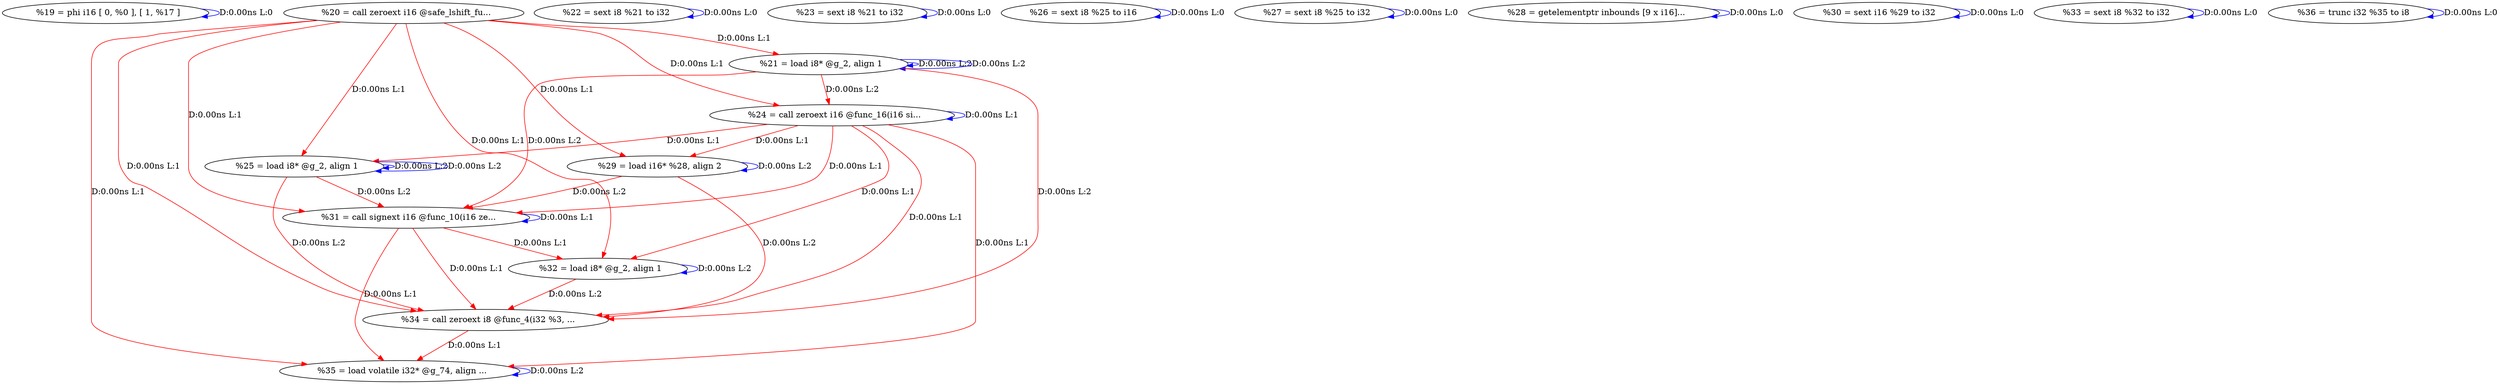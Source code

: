 digraph {
Node0x3c3d150[label="  %19 = phi i16 [ 0, %0 ], [ 1, %17 ]"];
Node0x3c3d150 -> Node0x3c3d150[label="D:0.00ns L:0",color=blue];
Node0x3c3d310[label="  %21 = load i8* @g_2, align 1"];
Node0x3c3d230[label="  %20 = call zeroext i16 @safe_lshift_fu..."];
Node0x3c3d230 -> Node0x3c3d310[label="D:0.00ns L:1",color=red];
Node0x3c3d5b0[label="  %24 = call zeroext i16 @func_16(i16 si..."];
Node0x3c3d230 -> Node0x3c3d5b0[label="D:0.00ns L:1",color=red];
Node0x3c3d690[label="  %25 = load i8* @g_2, align 1"];
Node0x3c3d230 -> Node0x3c3d690[label="D:0.00ns L:1",color=red];
Node0x3c3da10[label="  %29 = load i16* %28, align 2"];
Node0x3c3d230 -> Node0x3c3da10[label="D:0.00ns L:1",color=red];
Node0x3c3dbd0[label="  %31 = call signext i16 @func_10(i16 ze..."];
Node0x3c3d230 -> Node0x3c3dbd0[label="D:0.00ns L:1",color=red];
Node0x3c3dcb0[label="  %32 = load i8* @g_2, align 1"];
Node0x3c3d230 -> Node0x3c3dcb0[label="D:0.00ns L:1",color=red];
Node0x3c3de70[label="  %34 = call zeroext i8 @func_4(i32 %3, ..."];
Node0x3c3d230 -> Node0x3c3de70[label="D:0.00ns L:1",color=red];
Node0x3c3df50[label="  %35 = load volatile i32* @g_74, align ..."];
Node0x3c3d230 -> Node0x3c3df50[label="D:0.00ns L:1",color=red];
Node0x3c3d310 -> Node0x3c3d310[label="D:0.00ns L:2",color=blue];
Node0x3c3d310 -> Node0x3c3d310[label="D:0.00ns L:2",color=blue];
Node0x3c3d310 -> Node0x3c3d5b0[label="D:0.00ns L:2",color=red];
Node0x3c3d310 -> Node0x3c3dbd0[label="D:0.00ns L:2",color=red];
Node0x3c3d310 -> Node0x3c3de70[label="D:0.00ns L:2",color=red];
Node0x3c3d3f0[label="  %22 = sext i8 %21 to i32"];
Node0x3c3d3f0 -> Node0x3c3d3f0[label="D:0.00ns L:0",color=blue];
Node0x3c3d4d0[label="  %23 = sext i8 %21 to i32"];
Node0x3c3d4d0 -> Node0x3c3d4d0[label="D:0.00ns L:0",color=blue];
Node0x3c3d5b0 -> Node0x3c3d5b0[label="D:0.00ns L:1",color=blue];
Node0x3c3d5b0 -> Node0x3c3d690[label="D:0.00ns L:1",color=red];
Node0x3c3d5b0 -> Node0x3c3da10[label="D:0.00ns L:1",color=red];
Node0x3c3d5b0 -> Node0x3c3dbd0[label="D:0.00ns L:1",color=red];
Node0x3c3d5b0 -> Node0x3c3dcb0[label="D:0.00ns L:1",color=red];
Node0x3c3d5b0 -> Node0x3c3de70[label="D:0.00ns L:1",color=red];
Node0x3c3d5b0 -> Node0x3c3df50[label="D:0.00ns L:1",color=red];
Node0x3c3d690 -> Node0x3c3d690[label="D:0.00ns L:2",color=blue];
Node0x3c3d690 -> Node0x3c3d690[label="D:0.00ns L:2",color=blue];
Node0x3c3d690 -> Node0x3c3dbd0[label="D:0.00ns L:2",color=red];
Node0x3c3d690 -> Node0x3c3de70[label="D:0.00ns L:2",color=red];
Node0x3c3d770[label="  %26 = sext i8 %25 to i16"];
Node0x3c3d770 -> Node0x3c3d770[label="D:0.00ns L:0",color=blue];
Node0x3c3d850[label="  %27 = sext i8 %25 to i32"];
Node0x3c3d850 -> Node0x3c3d850[label="D:0.00ns L:0",color=blue];
Node0x3c3d930[label="  %28 = getelementptr inbounds [9 x i16]..."];
Node0x3c3d930 -> Node0x3c3d930[label="D:0.00ns L:0",color=blue];
Node0x3c3da10 -> Node0x3c3da10[label="D:0.00ns L:2",color=blue];
Node0x3c3da10 -> Node0x3c3dbd0[label="D:0.00ns L:2",color=red];
Node0x3c3da10 -> Node0x3c3de70[label="D:0.00ns L:2",color=red];
Node0x3c3daf0[label="  %30 = sext i16 %29 to i32"];
Node0x3c3daf0 -> Node0x3c3daf0[label="D:0.00ns L:0",color=blue];
Node0x3c3dbd0 -> Node0x3c3dbd0[label="D:0.00ns L:1",color=blue];
Node0x3c3dbd0 -> Node0x3c3dcb0[label="D:0.00ns L:1",color=red];
Node0x3c3dbd0 -> Node0x3c3de70[label="D:0.00ns L:1",color=red];
Node0x3c3dbd0 -> Node0x3c3df50[label="D:0.00ns L:1",color=red];
Node0x3c3dcb0 -> Node0x3c3dcb0[label="D:0.00ns L:2",color=blue];
Node0x3c3dcb0 -> Node0x3c3de70[label="D:0.00ns L:2",color=red];
Node0x3c3dd90[label="  %33 = sext i8 %32 to i32"];
Node0x3c3dd90 -> Node0x3c3dd90[label="D:0.00ns L:0",color=blue];
Node0x3c3de70 -> Node0x3c3df50[label="D:0.00ns L:1",color=red];
Node0x3c3df50 -> Node0x3c3df50[label="D:0.00ns L:2",color=blue];
Node0x3c3e030[label="  %36 = trunc i32 %35 to i8"];
Node0x3c3e030 -> Node0x3c3e030[label="D:0.00ns L:0",color=blue];
}
